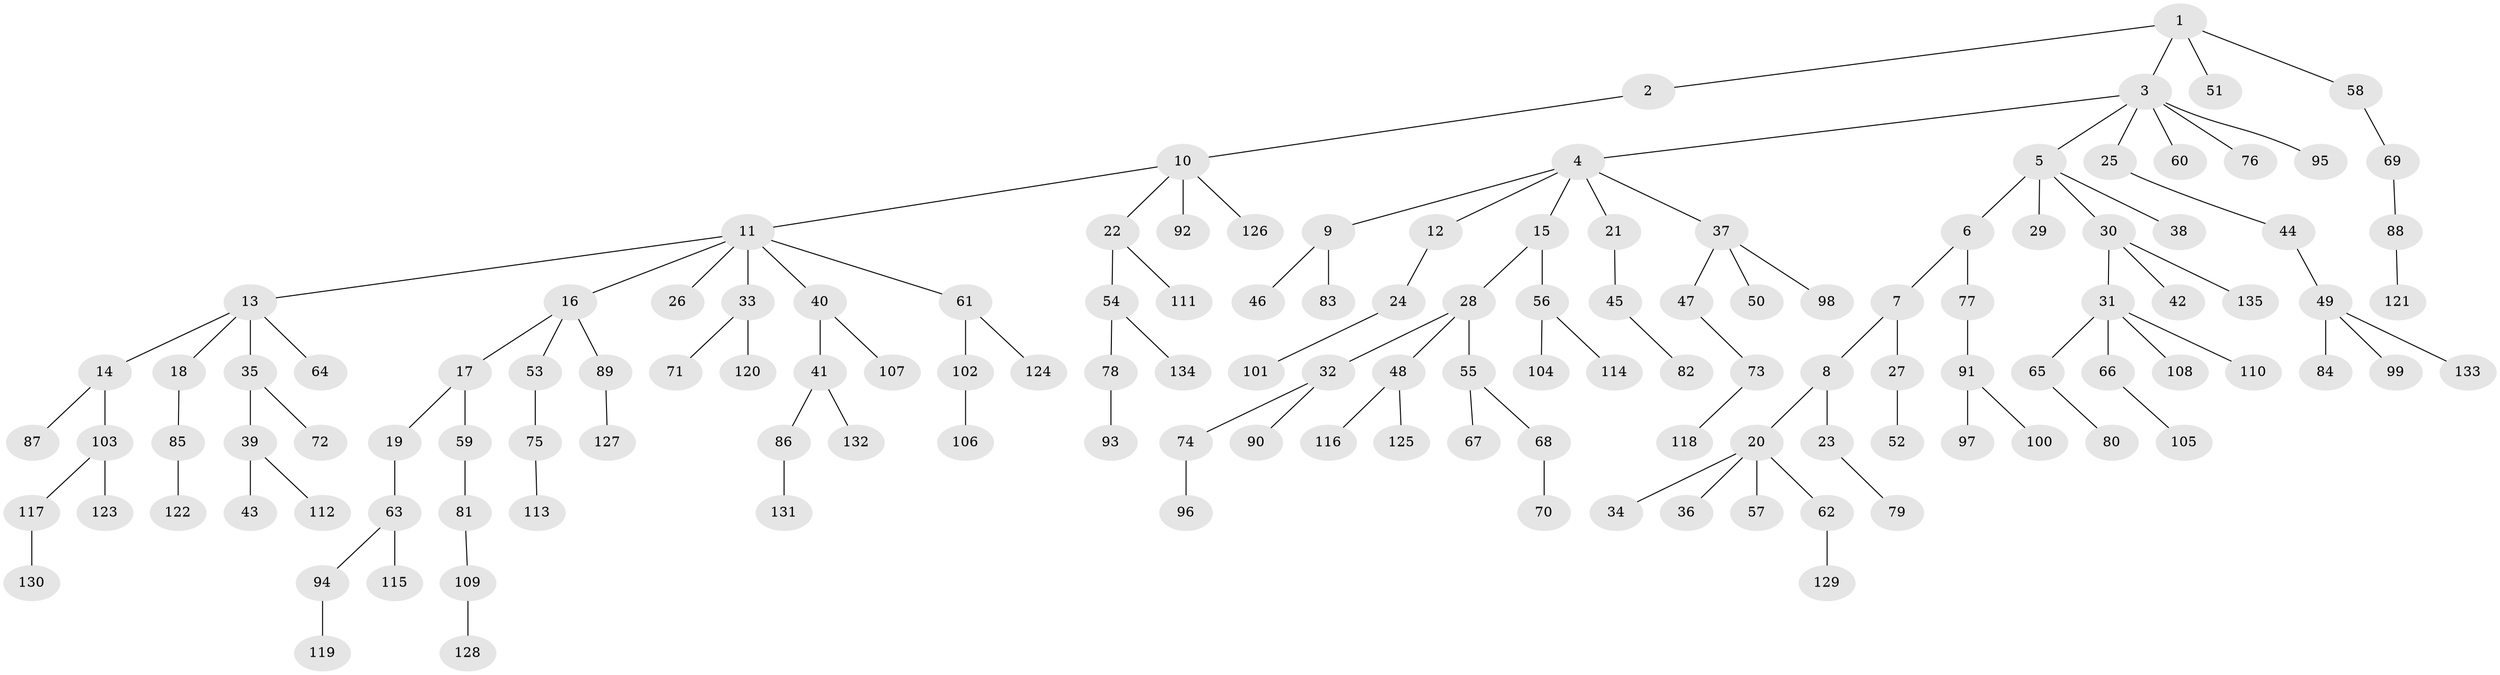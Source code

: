 // coarse degree distribution, {4: 0.07777777777777778, 6: 0.03333333333333333, 3: 0.1111111111111111, 2: 0.23333333333333334, 8: 0.011111111111111112, 5: 0.011111111111111112, 1: 0.5222222222222223}
// Generated by graph-tools (version 1.1) at 2025/42/03/06/25 10:42:06]
// undirected, 135 vertices, 134 edges
graph export_dot {
graph [start="1"]
  node [color=gray90,style=filled];
  1;
  2;
  3;
  4;
  5;
  6;
  7;
  8;
  9;
  10;
  11;
  12;
  13;
  14;
  15;
  16;
  17;
  18;
  19;
  20;
  21;
  22;
  23;
  24;
  25;
  26;
  27;
  28;
  29;
  30;
  31;
  32;
  33;
  34;
  35;
  36;
  37;
  38;
  39;
  40;
  41;
  42;
  43;
  44;
  45;
  46;
  47;
  48;
  49;
  50;
  51;
  52;
  53;
  54;
  55;
  56;
  57;
  58;
  59;
  60;
  61;
  62;
  63;
  64;
  65;
  66;
  67;
  68;
  69;
  70;
  71;
  72;
  73;
  74;
  75;
  76;
  77;
  78;
  79;
  80;
  81;
  82;
  83;
  84;
  85;
  86;
  87;
  88;
  89;
  90;
  91;
  92;
  93;
  94;
  95;
  96;
  97;
  98;
  99;
  100;
  101;
  102;
  103;
  104;
  105;
  106;
  107;
  108;
  109;
  110;
  111;
  112;
  113;
  114;
  115;
  116;
  117;
  118;
  119;
  120;
  121;
  122;
  123;
  124;
  125;
  126;
  127;
  128;
  129;
  130;
  131;
  132;
  133;
  134;
  135;
  1 -- 2;
  1 -- 3;
  1 -- 51;
  1 -- 58;
  2 -- 10;
  3 -- 4;
  3 -- 5;
  3 -- 25;
  3 -- 60;
  3 -- 76;
  3 -- 95;
  4 -- 9;
  4 -- 12;
  4 -- 15;
  4 -- 21;
  4 -- 37;
  5 -- 6;
  5 -- 29;
  5 -- 30;
  5 -- 38;
  6 -- 7;
  6 -- 77;
  7 -- 8;
  7 -- 27;
  8 -- 20;
  8 -- 23;
  9 -- 46;
  9 -- 83;
  10 -- 11;
  10 -- 22;
  10 -- 92;
  10 -- 126;
  11 -- 13;
  11 -- 16;
  11 -- 26;
  11 -- 33;
  11 -- 40;
  11 -- 61;
  12 -- 24;
  13 -- 14;
  13 -- 18;
  13 -- 35;
  13 -- 64;
  14 -- 87;
  14 -- 103;
  15 -- 28;
  15 -- 56;
  16 -- 17;
  16 -- 53;
  16 -- 89;
  17 -- 19;
  17 -- 59;
  18 -- 85;
  19 -- 63;
  20 -- 34;
  20 -- 36;
  20 -- 57;
  20 -- 62;
  21 -- 45;
  22 -- 54;
  22 -- 111;
  23 -- 79;
  24 -- 101;
  25 -- 44;
  27 -- 52;
  28 -- 32;
  28 -- 48;
  28 -- 55;
  30 -- 31;
  30 -- 42;
  30 -- 135;
  31 -- 65;
  31 -- 66;
  31 -- 108;
  31 -- 110;
  32 -- 74;
  32 -- 90;
  33 -- 71;
  33 -- 120;
  35 -- 39;
  35 -- 72;
  37 -- 47;
  37 -- 50;
  37 -- 98;
  39 -- 43;
  39 -- 112;
  40 -- 41;
  40 -- 107;
  41 -- 86;
  41 -- 132;
  44 -- 49;
  45 -- 82;
  47 -- 73;
  48 -- 116;
  48 -- 125;
  49 -- 84;
  49 -- 99;
  49 -- 133;
  53 -- 75;
  54 -- 78;
  54 -- 134;
  55 -- 67;
  55 -- 68;
  56 -- 104;
  56 -- 114;
  58 -- 69;
  59 -- 81;
  61 -- 102;
  61 -- 124;
  62 -- 129;
  63 -- 94;
  63 -- 115;
  65 -- 80;
  66 -- 105;
  68 -- 70;
  69 -- 88;
  73 -- 118;
  74 -- 96;
  75 -- 113;
  77 -- 91;
  78 -- 93;
  81 -- 109;
  85 -- 122;
  86 -- 131;
  88 -- 121;
  89 -- 127;
  91 -- 97;
  91 -- 100;
  94 -- 119;
  102 -- 106;
  103 -- 117;
  103 -- 123;
  109 -- 128;
  117 -- 130;
}
